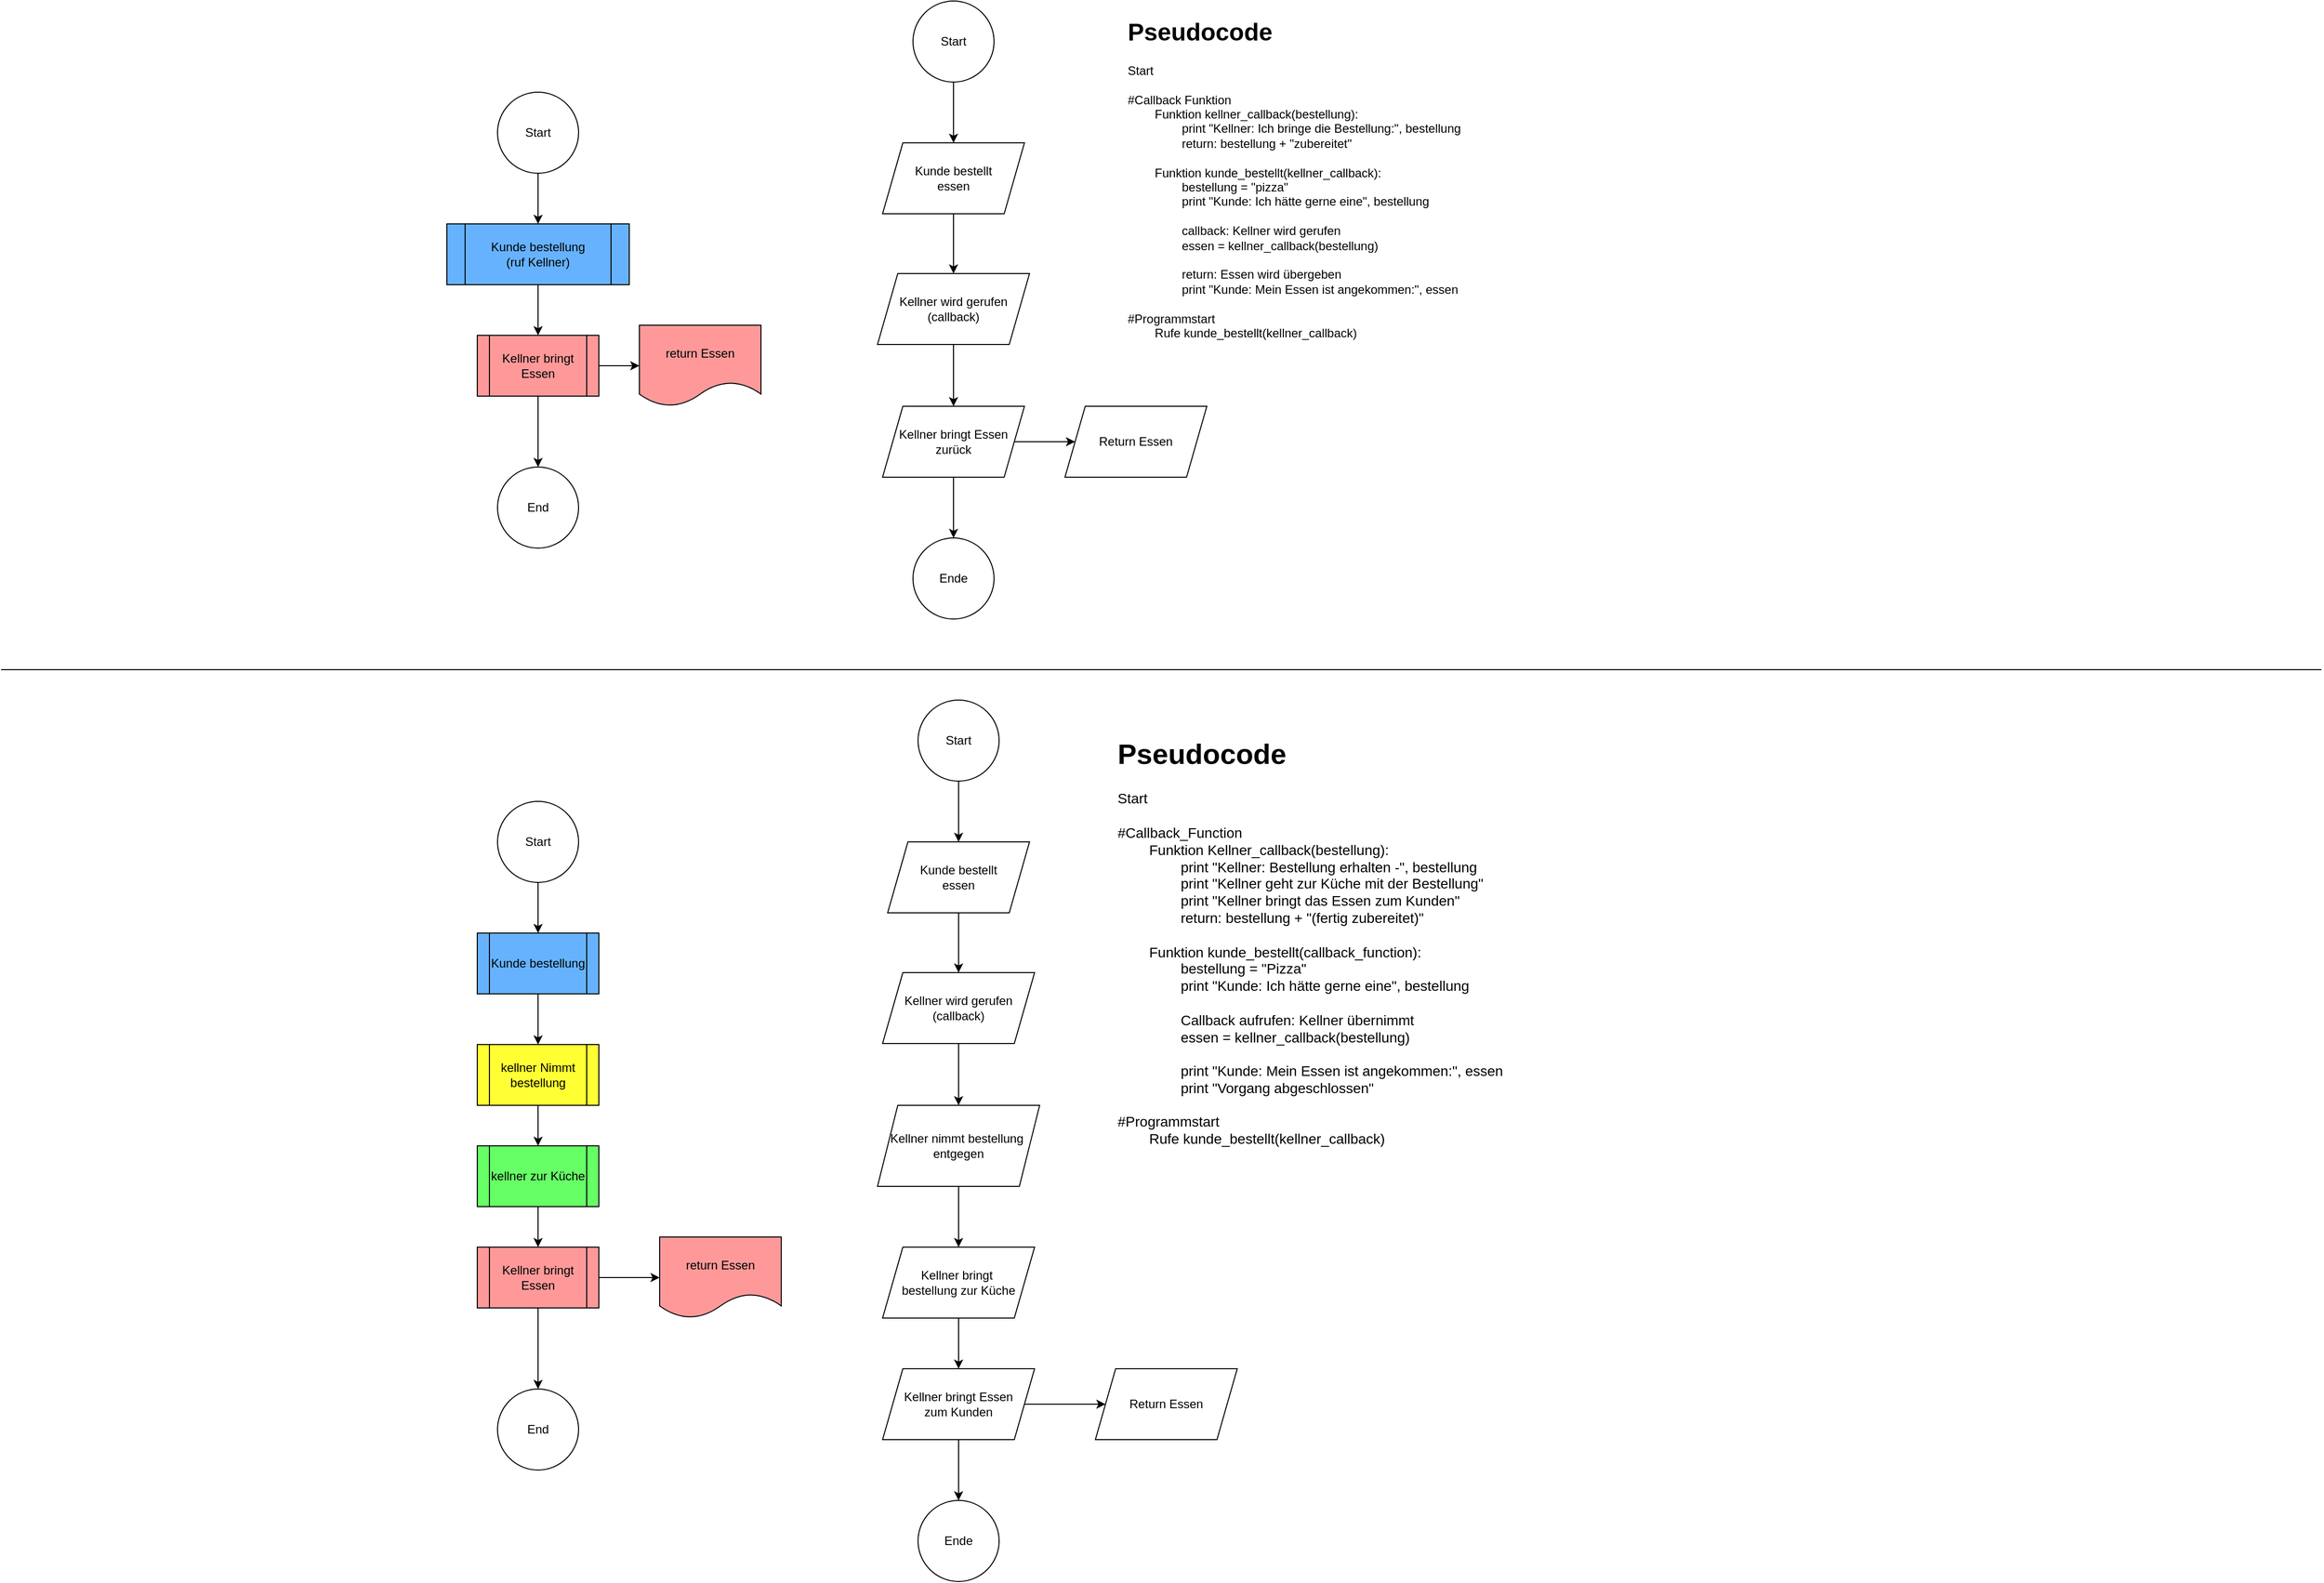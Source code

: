 <mxfile version="28.1.2">
  <diagram name="Seite-1" id="C8IqWjbH8J95_lfmp775">
    <mxGraphModel dx="3679" dy="1682" grid="1" gridSize="10" guides="1" tooltips="1" connect="1" arrows="1" fold="1" page="1" pageScale="1" pageWidth="827" pageHeight="1169" math="0" shadow="0">
      <root>
        <mxCell id="0" />
        <mxCell id="1" parent="0" />
        <mxCell id="64MG1I9TAAlRzAuUQtk9-8" value="" style="edgeStyle=orthogonalEdgeStyle;rounded=0;orthogonalLoop=1;jettySize=auto;html=1;" parent="1" source="64MG1I9TAAlRzAuUQtk9-1" target="64MG1I9TAAlRzAuUQtk9-2" edge="1">
          <mxGeometry relative="1" as="geometry" />
        </mxCell>
        <mxCell id="64MG1I9TAAlRzAuUQtk9-1" value="Start" style="ellipse;whiteSpace=wrap;html=1;aspect=fixed;" parent="1" vertex="1">
          <mxGeometry x="-330" y="920" width="80" height="80" as="geometry" />
        </mxCell>
        <mxCell id="64MG1I9TAAlRzAuUQtk9-9" value="" style="edgeStyle=orthogonalEdgeStyle;rounded=0;orthogonalLoop=1;jettySize=auto;html=1;" parent="1" source="64MG1I9TAAlRzAuUQtk9-2" target="64MG1I9TAAlRzAuUQtk9-3" edge="1">
          <mxGeometry relative="1" as="geometry" />
        </mxCell>
        <mxCell id="64MG1I9TAAlRzAuUQtk9-2" value="Kunde bestellung" style="shape=process;whiteSpace=wrap;html=1;backgroundOutline=1;fillColor=#66B2FF;" parent="1" vertex="1">
          <mxGeometry x="-350" y="1050" width="120" height="60" as="geometry" />
        </mxCell>
        <mxCell id="64MG1I9TAAlRzAuUQtk9-10" value="" style="edgeStyle=orthogonalEdgeStyle;rounded=0;orthogonalLoop=1;jettySize=auto;html=1;" parent="1" source="64MG1I9TAAlRzAuUQtk9-3" target="64MG1I9TAAlRzAuUQtk9-4" edge="1">
          <mxGeometry relative="1" as="geometry" />
        </mxCell>
        <mxCell id="64MG1I9TAAlRzAuUQtk9-3" value="kellner Nimmt bestellung" style="shape=process;whiteSpace=wrap;html=1;backgroundOutline=1;fillColor=#FFFF33;fontColor=#000000;" parent="1" vertex="1">
          <mxGeometry x="-350" y="1160" width="120" height="60" as="geometry" />
        </mxCell>
        <mxCell id="64MG1I9TAAlRzAuUQtk9-11" value="" style="edgeStyle=orthogonalEdgeStyle;rounded=0;orthogonalLoop=1;jettySize=auto;html=1;" parent="1" source="64MG1I9TAAlRzAuUQtk9-4" target="64MG1I9TAAlRzAuUQtk9-5" edge="1">
          <mxGeometry relative="1" as="geometry" />
        </mxCell>
        <mxCell id="64MG1I9TAAlRzAuUQtk9-4" value="kellner zur Küche" style="shape=process;whiteSpace=wrap;html=1;backgroundOutline=1;fillColor=#66FF66;fontColor=#000000;" parent="1" vertex="1">
          <mxGeometry x="-350" y="1260" width="120" height="60" as="geometry" />
        </mxCell>
        <mxCell id="64MG1I9TAAlRzAuUQtk9-12" value="" style="edgeStyle=orthogonalEdgeStyle;rounded=0;orthogonalLoop=1;jettySize=auto;html=1;" parent="1" source="64MG1I9TAAlRzAuUQtk9-5" target="64MG1I9TAAlRzAuUQtk9-6" edge="1">
          <mxGeometry relative="1" as="geometry" />
        </mxCell>
        <mxCell id="64MG1I9TAAlRzAuUQtk9-13" style="edgeStyle=orthogonalEdgeStyle;rounded=0;orthogonalLoop=1;jettySize=auto;html=1;" parent="1" source="64MG1I9TAAlRzAuUQtk9-5" target="64MG1I9TAAlRzAuUQtk9-7" edge="1">
          <mxGeometry relative="1" as="geometry" />
        </mxCell>
        <mxCell id="64MG1I9TAAlRzAuUQtk9-5" value="Kellner bringt Essen" style="shape=process;whiteSpace=wrap;html=1;backgroundOutline=1;fillColor=#FF9999;" parent="1" vertex="1">
          <mxGeometry x="-350" y="1360" width="120" height="60" as="geometry" />
        </mxCell>
        <mxCell id="64MG1I9TAAlRzAuUQtk9-6" value="End" style="ellipse;whiteSpace=wrap;html=1;aspect=fixed;" parent="1" vertex="1">
          <mxGeometry x="-330" y="1500" width="80" height="80" as="geometry" />
        </mxCell>
        <mxCell id="64MG1I9TAAlRzAuUQtk9-7" value="return Essen" style="shape=document;whiteSpace=wrap;html=1;boundedLbl=1;fillColor=#FF9999;fontColor=#000000;" parent="1" vertex="1">
          <mxGeometry x="-170" y="1350" width="120" height="80" as="geometry" />
        </mxCell>
        <mxCell id="64MG1I9TAAlRzAuUQtk9-14" value="" style="edgeStyle=orthogonalEdgeStyle;rounded=0;orthogonalLoop=1;jettySize=auto;html=1;" parent="1" source="64MG1I9TAAlRzAuUQtk9-15" target="64MG1I9TAAlRzAuUQtk9-17" edge="1">
          <mxGeometry relative="1" as="geometry" />
        </mxCell>
        <mxCell id="64MG1I9TAAlRzAuUQtk9-15" value="Start" style="ellipse;whiteSpace=wrap;html=1;aspect=fixed;" parent="1" vertex="1">
          <mxGeometry x="-330" y="220" width="80" height="80" as="geometry" />
        </mxCell>
        <mxCell id="64MG1I9TAAlRzAuUQtk9-16" value="" style="edgeStyle=orthogonalEdgeStyle;rounded=0;orthogonalLoop=1;jettySize=auto;html=1;" parent="1" source="64MG1I9TAAlRzAuUQtk9-17" edge="1">
          <mxGeometry relative="1" as="geometry">
            <mxPoint x="-290" y="460" as="targetPoint" />
          </mxGeometry>
        </mxCell>
        <mxCell id="64MG1I9TAAlRzAuUQtk9-17" value="Kunde bestellung&lt;br&gt;(ruf Kellner)" style="shape=process;whiteSpace=wrap;html=1;backgroundOutline=1;fillColor=#66B2FF;" parent="1" vertex="1">
          <mxGeometry x="-380" y="350" width="180" height="60" as="geometry" />
        </mxCell>
        <mxCell id="64MG1I9TAAlRzAuUQtk9-22" value="" style="edgeStyle=orthogonalEdgeStyle;rounded=0;orthogonalLoop=1;jettySize=auto;html=1;" parent="1" source="64MG1I9TAAlRzAuUQtk9-24" target="64MG1I9TAAlRzAuUQtk9-25" edge="1">
          <mxGeometry relative="1" as="geometry" />
        </mxCell>
        <mxCell id="64MG1I9TAAlRzAuUQtk9-23" style="edgeStyle=orthogonalEdgeStyle;rounded=0;orthogonalLoop=1;jettySize=auto;html=1;" parent="1" source="64MG1I9TAAlRzAuUQtk9-24" target="64MG1I9TAAlRzAuUQtk9-26" edge="1">
          <mxGeometry relative="1" as="geometry" />
        </mxCell>
        <mxCell id="64MG1I9TAAlRzAuUQtk9-24" value="Kellner bringt Essen" style="shape=process;whiteSpace=wrap;html=1;backgroundOutline=1;fillColor=#FF9999;" parent="1" vertex="1">
          <mxGeometry x="-350" y="460" width="120" height="60" as="geometry" />
        </mxCell>
        <mxCell id="64MG1I9TAAlRzAuUQtk9-25" value="End" style="ellipse;whiteSpace=wrap;html=1;aspect=fixed;" parent="1" vertex="1">
          <mxGeometry x="-330" y="590" width="80" height="80" as="geometry" />
        </mxCell>
        <mxCell id="64MG1I9TAAlRzAuUQtk9-26" value="return Essen" style="shape=document;whiteSpace=wrap;html=1;boundedLbl=1;fillColor=#FF9999;fontColor=#000000;" parent="1" vertex="1">
          <mxGeometry x="-190" y="450" width="120" height="80" as="geometry" />
        </mxCell>
        <mxCell id="m4fJ8bkBr_jnECrbx-UB-10" value="" style="edgeStyle=orthogonalEdgeStyle;rounded=0;orthogonalLoop=1;jettySize=auto;html=1;" edge="1" parent="1" source="m4fJ8bkBr_jnECrbx-UB-1" target="m4fJ8bkBr_jnECrbx-UB-2">
          <mxGeometry relative="1" as="geometry" />
        </mxCell>
        <mxCell id="m4fJ8bkBr_jnECrbx-UB-1" value="Start" style="ellipse;whiteSpace=wrap;html=1;aspect=fixed;" vertex="1" parent="1">
          <mxGeometry x="80" y="130" width="80" height="80" as="geometry" />
        </mxCell>
        <mxCell id="m4fJ8bkBr_jnECrbx-UB-9" value="" style="edgeStyle=orthogonalEdgeStyle;rounded=0;orthogonalLoop=1;jettySize=auto;html=1;" edge="1" parent="1" source="m4fJ8bkBr_jnECrbx-UB-2" target="m4fJ8bkBr_jnECrbx-UB-3">
          <mxGeometry relative="1" as="geometry" />
        </mxCell>
        <mxCell id="m4fJ8bkBr_jnECrbx-UB-2" value="Kunde bestellt&lt;br&gt;essen" style="shape=parallelogram;perimeter=parallelogramPerimeter;whiteSpace=wrap;html=1;fixedSize=1;" vertex="1" parent="1">
          <mxGeometry x="50" y="270" width="140" height="70" as="geometry" />
        </mxCell>
        <mxCell id="m4fJ8bkBr_jnECrbx-UB-8" value="" style="edgeStyle=orthogonalEdgeStyle;rounded=0;orthogonalLoop=1;jettySize=auto;html=1;" edge="1" parent="1" source="m4fJ8bkBr_jnECrbx-UB-3" target="m4fJ8bkBr_jnECrbx-UB-4">
          <mxGeometry relative="1" as="geometry" />
        </mxCell>
        <mxCell id="m4fJ8bkBr_jnECrbx-UB-3" value="Kellner wird gerufen&lt;br&gt;(callback)" style="shape=parallelogram;perimeter=parallelogramPerimeter;whiteSpace=wrap;html=1;fixedSize=1;" vertex="1" parent="1">
          <mxGeometry x="45" y="399" width="150" height="70" as="geometry" />
        </mxCell>
        <mxCell id="m4fJ8bkBr_jnECrbx-UB-7" value="" style="edgeStyle=orthogonalEdgeStyle;rounded=0;orthogonalLoop=1;jettySize=auto;html=1;" edge="1" parent="1" source="m4fJ8bkBr_jnECrbx-UB-4" target="m4fJ8bkBr_jnECrbx-UB-5">
          <mxGeometry relative="1" as="geometry" />
        </mxCell>
        <mxCell id="m4fJ8bkBr_jnECrbx-UB-11" value="" style="edgeStyle=orthogonalEdgeStyle;rounded=0;orthogonalLoop=1;jettySize=auto;html=1;" edge="1" parent="1" source="m4fJ8bkBr_jnECrbx-UB-4" target="m4fJ8bkBr_jnECrbx-UB-6">
          <mxGeometry relative="1" as="geometry" />
        </mxCell>
        <mxCell id="m4fJ8bkBr_jnECrbx-UB-4" value="Kellner bringt Essen&lt;br&gt;zurück" style="shape=parallelogram;perimeter=parallelogramPerimeter;whiteSpace=wrap;html=1;fixedSize=1;" vertex="1" parent="1">
          <mxGeometry x="50" y="530" width="140" height="70" as="geometry" />
        </mxCell>
        <mxCell id="m4fJ8bkBr_jnECrbx-UB-5" value="Return Essen" style="shape=parallelogram;perimeter=parallelogramPerimeter;whiteSpace=wrap;html=1;fixedSize=1;" vertex="1" parent="1">
          <mxGeometry x="230" y="530" width="140" height="70" as="geometry" />
        </mxCell>
        <mxCell id="m4fJ8bkBr_jnECrbx-UB-6" value="Ende" style="ellipse;whiteSpace=wrap;html=1;aspect=fixed;" vertex="1" parent="1">
          <mxGeometry x="80" y="660" width="80" height="80" as="geometry" />
        </mxCell>
        <mxCell id="m4fJ8bkBr_jnECrbx-UB-12" value="" style="edgeStyle=orthogonalEdgeStyle;rounded=0;orthogonalLoop=1;jettySize=auto;html=1;" edge="1" parent="1" source="m4fJ8bkBr_jnECrbx-UB-13" target="m4fJ8bkBr_jnECrbx-UB-15">
          <mxGeometry relative="1" as="geometry" />
        </mxCell>
        <mxCell id="m4fJ8bkBr_jnECrbx-UB-13" value="Start" style="ellipse;whiteSpace=wrap;html=1;aspect=fixed;" vertex="1" parent="1">
          <mxGeometry x="85" y="820" width="80" height="80" as="geometry" />
        </mxCell>
        <mxCell id="m4fJ8bkBr_jnECrbx-UB-14" value="" style="edgeStyle=orthogonalEdgeStyle;rounded=0;orthogonalLoop=1;jettySize=auto;html=1;" edge="1" parent="1" source="m4fJ8bkBr_jnECrbx-UB-15" target="m4fJ8bkBr_jnECrbx-UB-17">
          <mxGeometry relative="1" as="geometry" />
        </mxCell>
        <mxCell id="m4fJ8bkBr_jnECrbx-UB-15" value="Kunde bestellt&lt;br&gt;essen" style="shape=parallelogram;perimeter=parallelogramPerimeter;whiteSpace=wrap;html=1;fixedSize=1;" vertex="1" parent="1">
          <mxGeometry x="55" y="960" width="140" height="70" as="geometry" />
        </mxCell>
        <mxCell id="m4fJ8bkBr_jnECrbx-UB-16" value="" style="edgeStyle=orthogonalEdgeStyle;rounded=0;orthogonalLoop=1;jettySize=auto;html=1;" edge="1" parent="1" source="m4fJ8bkBr_jnECrbx-UB-17" target="m4fJ8bkBr_jnECrbx-UB-20">
          <mxGeometry relative="1" as="geometry" />
        </mxCell>
        <mxCell id="m4fJ8bkBr_jnECrbx-UB-17" value="Kellner wird gerufen&lt;br&gt;(callback)" style="shape=parallelogram;perimeter=parallelogramPerimeter;whiteSpace=wrap;html=1;fixedSize=1;" vertex="1" parent="1">
          <mxGeometry x="50" y="1089" width="150" height="70" as="geometry" />
        </mxCell>
        <mxCell id="m4fJ8bkBr_jnECrbx-UB-25" value="" style="edgeStyle=orthogonalEdgeStyle;rounded=0;orthogonalLoop=1;jettySize=auto;html=1;" edge="1" parent="1" source="m4fJ8bkBr_jnECrbx-UB-20" target="m4fJ8bkBr_jnECrbx-UB-23">
          <mxGeometry relative="1" as="geometry" />
        </mxCell>
        <mxCell id="m4fJ8bkBr_jnECrbx-UB-20" value="Kellner nimmt bestellung&amp;nbsp;&lt;div&gt;entgegen&lt;/div&gt;" style="shape=parallelogram;perimeter=parallelogramPerimeter;whiteSpace=wrap;html=1;fixedSize=1;" vertex="1" parent="1">
          <mxGeometry x="45" y="1220" width="160" height="80" as="geometry" />
        </mxCell>
        <mxCell id="m4fJ8bkBr_jnECrbx-UB-21" value="Return Essen" style="shape=parallelogram;perimeter=parallelogramPerimeter;whiteSpace=wrap;html=1;fixedSize=1;" vertex="1" parent="1">
          <mxGeometry x="260" y="1480" width="140" height="70" as="geometry" />
        </mxCell>
        <mxCell id="m4fJ8bkBr_jnECrbx-UB-22" value="Ende" style="ellipse;whiteSpace=wrap;html=1;aspect=fixed;" vertex="1" parent="1">
          <mxGeometry x="85" y="1610" width="80" height="80" as="geometry" />
        </mxCell>
        <mxCell id="m4fJ8bkBr_jnECrbx-UB-26" value="" style="edgeStyle=orthogonalEdgeStyle;rounded=0;orthogonalLoop=1;jettySize=auto;html=1;" edge="1" parent="1" source="m4fJ8bkBr_jnECrbx-UB-23" target="m4fJ8bkBr_jnECrbx-UB-24">
          <mxGeometry relative="1" as="geometry" />
        </mxCell>
        <mxCell id="m4fJ8bkBr_jnECrbx-UB-23" value="Kellner bringt&amp;nbsp;&lt;div&gt;bestellung zur Küche&lt;/div&gt;" style="shape=parallelogram;perimeter=parallelogramPerimeter;whiteSpace=wrap;html=1;fixedSize=1;" vertex="1" parent="1">
          <mxGeometry x="50" y="1360" width="150" height="70" as="geometry" />
        </mxCell>
        <mxCell id="m4fJ8bkBr_jnECrbx-UB-27" value="" style="edgeStyle=orthogonalEdgeStyle;rounded=0;orthogonalLoop=1;jettySize=auto;html=1;" edge="1" parent="1" source="m4fJ8bkBr_jnECrbx-UB-24" target="m4fJ8bkBr_jnECrbx-UB-22">
          <mxGeometry relative="1" as="geometry" />
        </mxCell>
        <mxCell id="m4fJ8bkBr_jnECrbx-UB-28" value="" style="edgeStyle=orthogonalEdgeStyle;rounded=0;orthogonalLoop=1;jettySize=auto;html=1;" edge="1" parent="1" source="m4fJ8bkBr_jnECrbx-UB-24" target="m4fJ8bkBr_jnECrbx-UB-21">
          <mxGeometry relative="1" as="geometry" />
        </mxCell>
        <mxCell id="m4fJ8bkBr_jnECrbx-UB-24" value="Kellner bringt Essen&lt;br&gt;zum Kunden" style="shape=parallelogram;perimeter=parallelogramPerimeter;whiteSpace=wrap;html=1;fixedSize=1;" vertex="1" parent="1">
          <mxGeometry x="50" y="1480" width="150" height="70" as="geometry" />
        </mxCell>
        <mxCell id="m4fJ8bkBr_jnECrbx-UB-29" value="&lt;h1 style=&quot;margin-top: 0px;&quot;&gt;Pseudocode&lt;/h1&gt;&lt;div&gt;Start&lt;/div&gt;&lt;div&gt;&lt;br&gt;&lt;/div&gt;&lt;div&gt;#Callback_Function&lt;/div&gt;&lt;div&gt;&lt;span style=&quot;white-space: pre;&quot;&gt;&#x9;&lt;/span&gt;Funktion Kellner_callback(bestellung):&lt;/div&gt;&lt;div&gt;&lt;span style=&quot;white-space: pre;&quot;&gt;&#x9;&lt;span style=&quot;white-space: pre;&quot;&gt;&#x9;&lt;/span&gt;&lt;/span&gt;print &quot;Kellner: Bestellung erhalten -&quot;, bestellung&lt;br&gt;&lt;/div&gt;&lt;div&gt;&lt;span style=&quot;white-space: pre;&quot;&gt;&#x9;&lt;span style=&quot;white-space: pre;&quot;&gt;&#x9;&lt;/span&gt;&lt;/span&gt;print &quot;Kellner geht zur Küche mit der Bestellung&quot;&lt;br&gt;&lt;/div&gt;&lt;div&gt;&lt;span style=&quot;white-space: pre;&quot;&gt;&#x9;&lt;span style=&quot;white-space: pre;&quot;&gt;&#x9;&lt;/span&gt;&lt;/span&gt;print &quot;Kellner bringt das Essen zum Kunden&quot;&lt;br&gt;&lt;/div&gt;&lt;div&gt;&lt;span style=&quot;white-space: pre;&quot;&gt;&#x9;&lt;span style=&quot;white-space: pre;&quot;&gt;&#x9;&lt;/span&gt;&lt;/span&gt;return: bestellung + &quot;(fertig zubereitet)&quot;&lt;br&gt;&lt;/div&gt;&lt;div&gt;&lt;br&gt;&lt;/div&gt;&lt;div&gt;&lt;span style=&quot;white-space: pre;&quot;&gt;&#x9;&lt;/span&gt;Funktion kunde_bestellt(callback_function):&lt;/div&gt;&lt;div&gt;&lt;span style=&quot;white-space: pre;&quot;&gt;&#x9;&lt;span style=&quot;white-space: pre;&quot;&gt;&#x9;&lt;/span&gt;&lt;/span&gt;bestellung = &quot;Pizza&quot;&lt;br&gt;&lt;/div&gt;&lt;div&gt;&lt;span style=&quot;white-space: pre;&quot;&gt;&#x9;&lt;span style=&quot;white-space: pre;&quot;&gt;&#x9;&lt;/span&gt;&lt;/span&gt;print &quot;Kunde: Ich hätte gerne eine&quot;, bestellung&lt;br&gt;&lt;/div&gt;&lt;div&gt;&lt;br&gt;&lt;/div&gt;&lt;div&gt;&lt;span style=&quot;white-space: pre;&quot;&gt;&#x9;&lt;span style=&quot;white-space: pre;&quot;&gt;&#x9;&lt;/span&gt;&lt;/span&gt;Callback aufrufen: Kellner übernimmt&lt;br&gt;&lt;/div&gt;&lt;div&gt;&lt;span style=&quot;white-space: pre;&quot;&gt;&#x9;&lt;span style=&quot;white-space: pre;&quot;&gt;&#x9;&lt;/span&gt;&lt;/span&gt;essen = kellner_callback(bestellung)&lt;br&gt;&lt;/div&gt;&lt;div&gt;&lt;br&gt;&lt;/div&gt;&lt;div&gt;&lt;span style=&quot;white-space: pre;&quot;&gt;&#x9;&lt;span style=&quot;white-space: pre;&quot;&gt;&#x9;&lt;/span&gt;&lt;/span&gt;print &quot;Kunde: Mein Essen ist angekommen:&quot;, essen&lt;br&gt;&lt;/div&gt;&lt;div&gt;&lt;span style=&quot;white-space: pre;&quot;&gt;&#x9;&lt;span style=&quot;white-space: pre;&quot;&gt;&#x9;&lt;/span&gt;&lt;/span&gt;print &quot;Vorgang abgeschlossen&quot;&lt;br&gt;&lt;/div&gt;&lt;div&gt;&lt;br&gt;&lt;/div&gt;&lt;div&gt;#Programmstart&lt;/div&gt;&lt;div&gt;&lt;span style=&quot;white-space: pre;&quot;&gt;&#x9;&lt;/span&gt;Rufe kunde_bestellt(kellner_callback)&lt;/div&gt;" style="text;html=1;whiteSpace=wrap;overflow=hidden;rounded=0;fontSize=14;" vertex="1" parent="1">
          <mxGeometry x="280" y="850" width="420" height="460" as="geometry" />
        </mxCell>
        <mxCell id="m4fJ8bkBr_jnECrbx-UB-31" value="" style="endArrow=none;html=1;rounded=0;" edge="1" parent="1">
          <mxGeometry width="50" height="50" relative="1" as="geometry">
            <mxPoint x="-820" y="790" as="sourcePoint" />
            <mxPoint x="1470" y="790" as="targetPoint" />
          </mxGeometry>
        </mxCell>
        <mxCell id="m4fJ8bkBr_jnECrbx-UB-32" value="&lt;h1 style=&quot;margin-top: 0px;&quot;&gt;Pseudocode&lt;/h1&gt;&lt;div&gt;Start&lt;br&gt;&lt;br&gt;#Callback Funktion&lt;/div&gt;&lt;div&gt;&lt;span style=&quot;white-space: pre;&quot;&gt;&#x9;&lt;/span&gt;Funktion kellner_callback(bestellung):&lt;/div&gt;&lt;div&gt;&lt;span style=&quot;white-space: pre;&quot;&gt;&#x9;&lt;span style=&quot;white-space: pre;&quot;&gt;&#x9;&lt;/span&gt;&lt;/span&gt;print &quot;Kellner: Ich bringe die Bestellung:&quot;, bestellung&lt;br&gt;&lt;/div&gt;&lt;div&gt;&lt;span style=&quot;white-space: pre;&quot;&gt;&#x9;&lt;span style=&quot;white-space: pre;&quot;&gt;&#x9;&lt;/span&gt;return&lt;/span&gt;: bestellung + &quot;zubereitet&quot;&lt;br&gt;&lt;/div&gt;&lt;div&gt;&lt;br&gt;&lt;/div&gt;&lt;div&gt;&lt;span style=&quot;white-space: pre;&quot;&gt;&#x9;&lt;/span&gt;Funktion kunde_bestellt(kellner_callback):&lt;br&gt;&lt;/div&gt;&lt;div&gt;&lt;span style=&quot;white-space: pre;&quot;&gt;&#x9;&lt;/span&gt;&lt;span style=&quot;white-space: pre;&quot;&gt;&#x9;&lt;/span&gt;bestellung = &quot;pizza&quot;&lt;br&gt;&lt;/div&gt;&lt;div&gt;&lt;span style=&quot;white-space: pre;&quot;&gt;&#x9;&lt;span style=&quot;white-space: pre;&quot;&gt;&#x9;&lt;/span&gt;p&lt;/span&gt;rint &quot;Kunde: Ich hätte gerne eine&quot;, bestellung&lt;br&gt;&lt;/div&gt;&lt;div&gt;&lt;span style=&quot;white-space: pre;&quot;&gt;&#x9;&lt;/span&gt;&lt;span style=&quot;white-space: pre;&quot;&gt;&#x9;&lt;/span&gt;&lt;br&gt;&lt;/div&gt;&lt;div&gt;&lt;span style=&quot;white-space: pre;&quot;&gt;&#x9;&lt;/span&gt;&lt;span style=&quot;white-space: pre;&quot;&gt;&#x9;&lt;/span&gt;callback: Kellner wird gerufen&lt;br&gt;&lt;/div&gt;&lt;div&gt;&lt;span style=&quot;white-space: pre;&quot;&gt;&#x9;&lt;/span&gt;&lt;span style=&quot;white-space: pre;&quot;&gt;&#x9;&lt;/span&gt;essen = kellner_callback(bestellung)&lt;br&gt;&lt;/div&gt;&lt;div&gt;&lt;br&gt;&lt;/div&gt;&lt;div&gt;&lt;span style=&quot;white-space: pre;&quot;&gt;&#x9;&lt;/span&gt;&lt;span style=&quot;white-space: pre;&quot;&gt;&#x9;&lt;/span&gt;return: Essen wird übergeben&amp;nbsp;&lt;br&gt;&lt;/div&gt;&lt;div&gt;&lt;span style=&quot;white-space: pre;&quot;&gt;&#x9;&lt;/span&gt;&lt;span style=&quot;white-space: pre;&quot;&gt;&#x9;&lt;/span&gt;print &quot;Kunde: Mein Essen ist angekommen:&quot;, essen&lt;br&gt;&lt;/div&gt;&lt;div&gt;&lt;br&gt;&lt;/div&gt;&lt;div&gt;#Programmstart&lt;/div&gt;&lt;div&gt;&lt;span style=&quot;white-space: pre;&quot;&gt;&#x9;&lt;/span&gt;Rufe kunde_bestellt(kellner_callback)&lt;br&gt;&lt;/div&gt;" style="text;html=1;whiteSpace=wrap;overflow=hidden;rounded=0;" vertex="1" parent="1">
          <mxGeometry x="290" y="140" width="340" height="350" as="geometry" />
        </mxCell>
      </root>
    </mxGraphModel>
  </diagram>
</mxfile>
